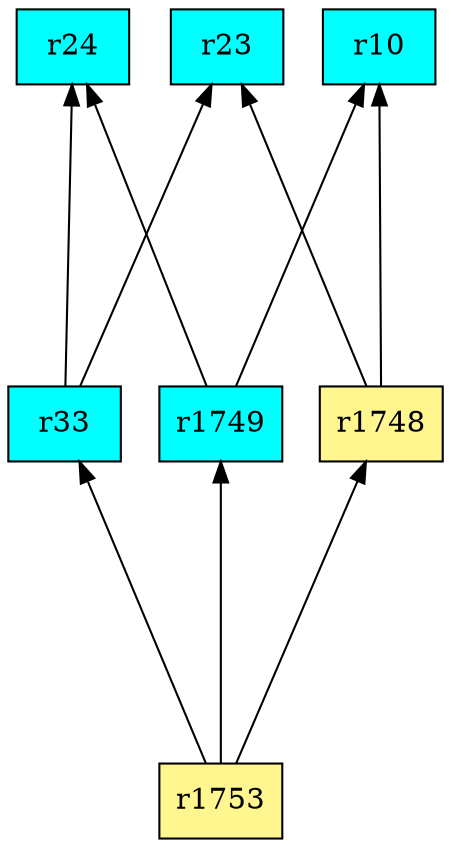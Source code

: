 digraph G {
rankdir=BT;ranksep="2.0";
"r1749" [shape=record,fillcolor=cyan,style=filled,label="{r1749}"];
"r24" [shape=record,fillcolor=cyan,style=filled,label="{r24}"];
"r23" [shape=record,fillcolor=cyan,style=filled,label="{r23}"];
"r33" [shape=record,fillcolor=cyan,style=filled,label="{r33}"];
"r1748" [shape=record,fillcolor=khaki1,style=filled,label="{r1748}"];
"r1753" [shape=record,fillcolor=khaki1,style=filled,label="{r1753}"];
"r10" [shape=record,fillcolor=cyan,style=filled,label="{r10}"];
"r1749" -> "r24"
"r1749" -> "r10"
"r33" -> "r24"
"r33" -> "r23"
"r1748" -> "r23"
"r1748" -> "r10"
"r1753" -> "r1749"
"r1753" -> "r33"
"r1753" -> "r1748"
}
